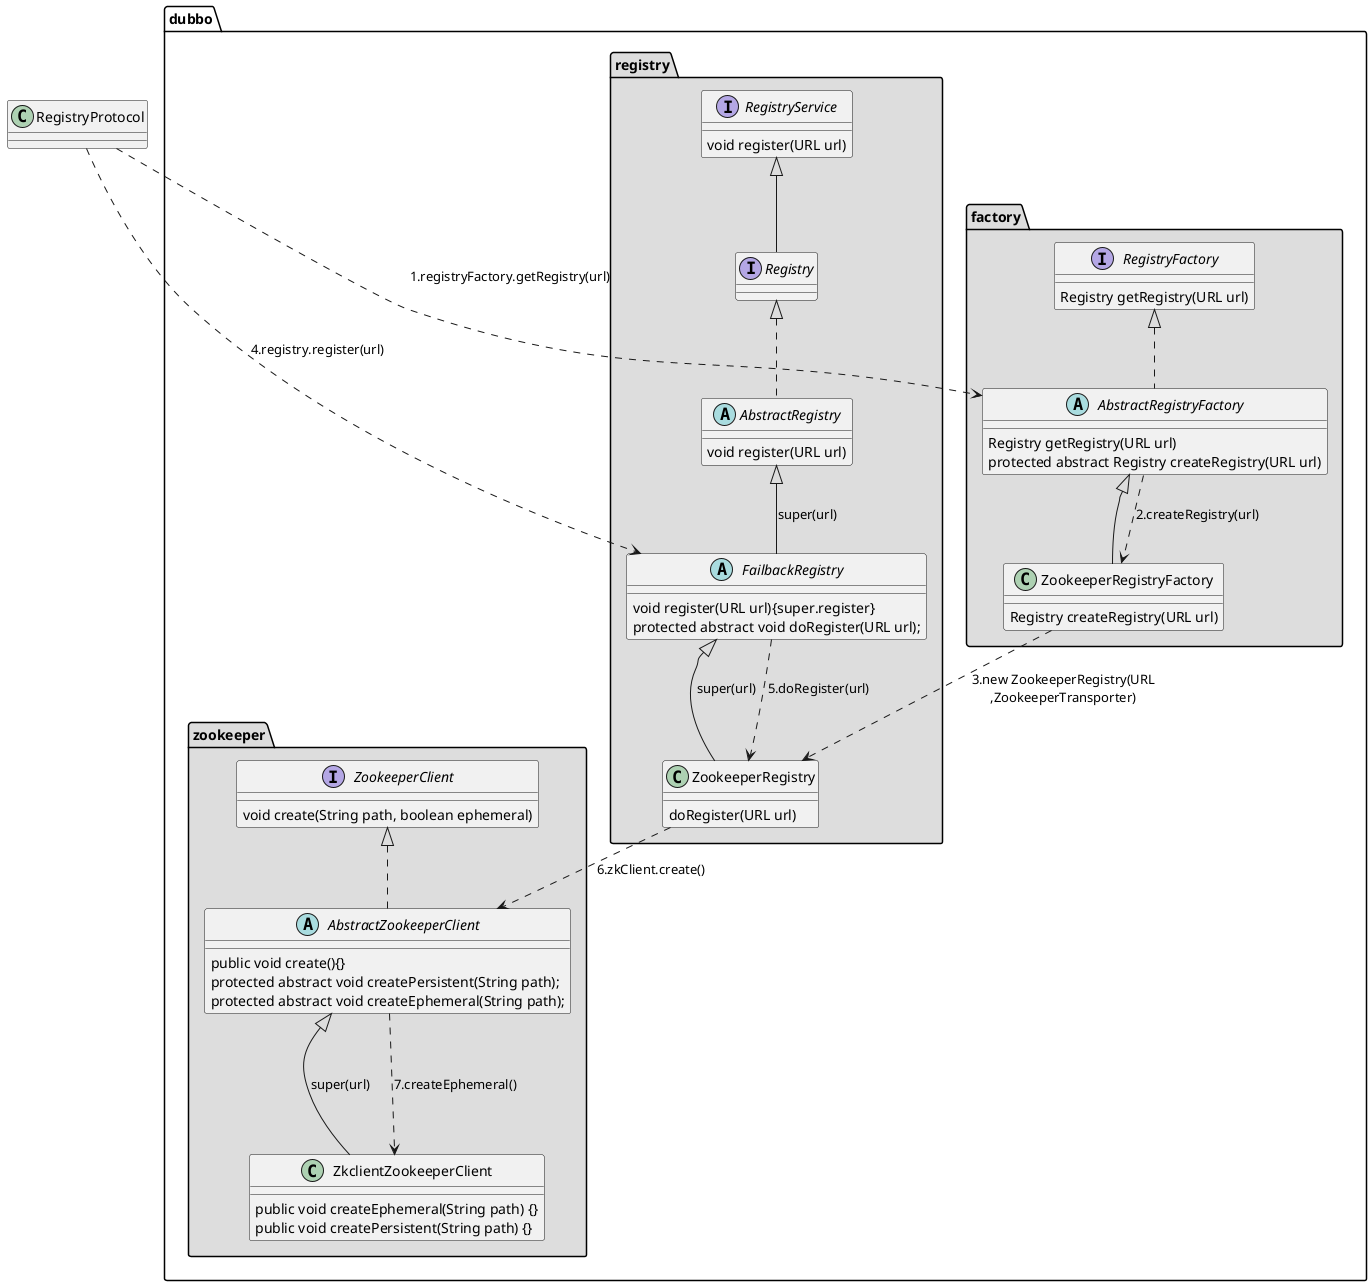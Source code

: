 @startuml
'http://blog.javachen.com/2016/02/29/plantuml-class-diagram.html
'泛化，Generalization：<|--
'关联，Association：<--
'组合，Composition：*--
'聚合，Aggregation：o--
'实现，Realization：<|..
'依赖，Dependency：<..

class RegistryProtocol

namespace dubbo.factory #DDDDDD {
    interface RegistryFactory{
        Registry getRegistry(URL url)
    }
    abstract class AbstractRegistryFactory {
    Registry getRegistry(URL url)
        protected abstract Registry createRegistry(URL url)
    }
    class ZookeeperRegistryFactory {
        Registry createRegistry(URL url)
    }
    RegistryFactory<|.. AbstractRegistryFactory
    AbstractRegistryFactory<|-- ZookeeperRegistryFactory
}

namespace dubbo.registry #DDDDDD {
    interface RegistryService{
        void register(URL url)
    }
    interface Registry
    abstract class AbstractRegistry {
        void register(URL url)
    }
    abstract class FailbackRegistry {
        void register(URL url){super.register}
        protected abstract void doRegister(URL url);
    }
    class ZookeeperRegistry {
        doRegister(URL url)
    }
    RegistryService<|-- Registry
    Registry<|.. AbstractRegistry
    AbstractRegistry<|-- FailbackRegistry:super(url)
    FailbackRegistry<|-- ZookeeperRegistry:super(url)
}

namespace dubbo.zookeeper #DDDDDD {
    interface ZookeeperClient{
    void create(String path, boolean ephemeral)
    }
    abstract class AbstractZookeeperClient{
        public void create(){}
        protected abstract void createPersistent(String path);
        protected abstract void createEphemeral(String path);
    }
    class ZkclientZookeeperClient{
        public void createEphemeral(String path) {}
        public void createPersistent(String path) {}
    }
    ZookeeperClient<|.. AbstractZookeeperClient
    AbstractZookeeperClient<|-- ZkclientZookeeperClient:super(url)
}

RegistryProtocol...>dubbo.factory.AbstractRegistryFactory:1.registryFactory.getRegistry(url)
dubbo.factory.AbstractRegistryFactory..>dubbo.factory.ZookeeperRegistryFactory:2.createRegistry(url)
dubbo.factory.ZookeeperRegistryFactory..> dubbo.registry.ZookeeperRegistry:3.new ZookeeperRegistry(URL\n,ZookeeperTransporter)
RegistryProtocol..> dubbo.registry.FailbackRegistry:4.registry.register(url)
dubbo.registry.FailbackRegistry..>dubbo.registry.ZookeeperRegistry:5.doRegister(url)

dubbo.registry.ZookeeperRegistry..>dubbo.zookeeper.AbstractZookeeperClient:6.zkClient.create()
dubbo.zookeeper.AbstractZookeeperClient...>dubbo.zookeeper.ZkclientZookeeperClient:7.createEphemeral()


@enduml